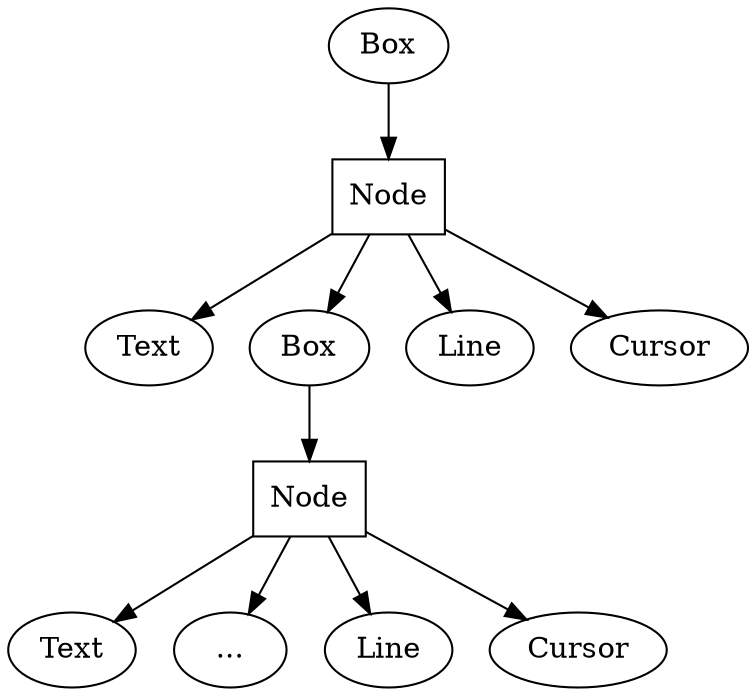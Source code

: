 digraph box {
    aa -> a -> b, cc, d, e
    cc -> c -> f, g, h, i

    aa [label="Box"]
    a [label="Node", shape=record]
    b [label="Text"]
    cc [label="Box"]
    c [label="Node", shape=record]
    d [label="Line"]
    e [label="Cursor"]
    f [label="Text"]
    g [label="..."]
    h [label="Line"]
    i [label="Cursor"]
}